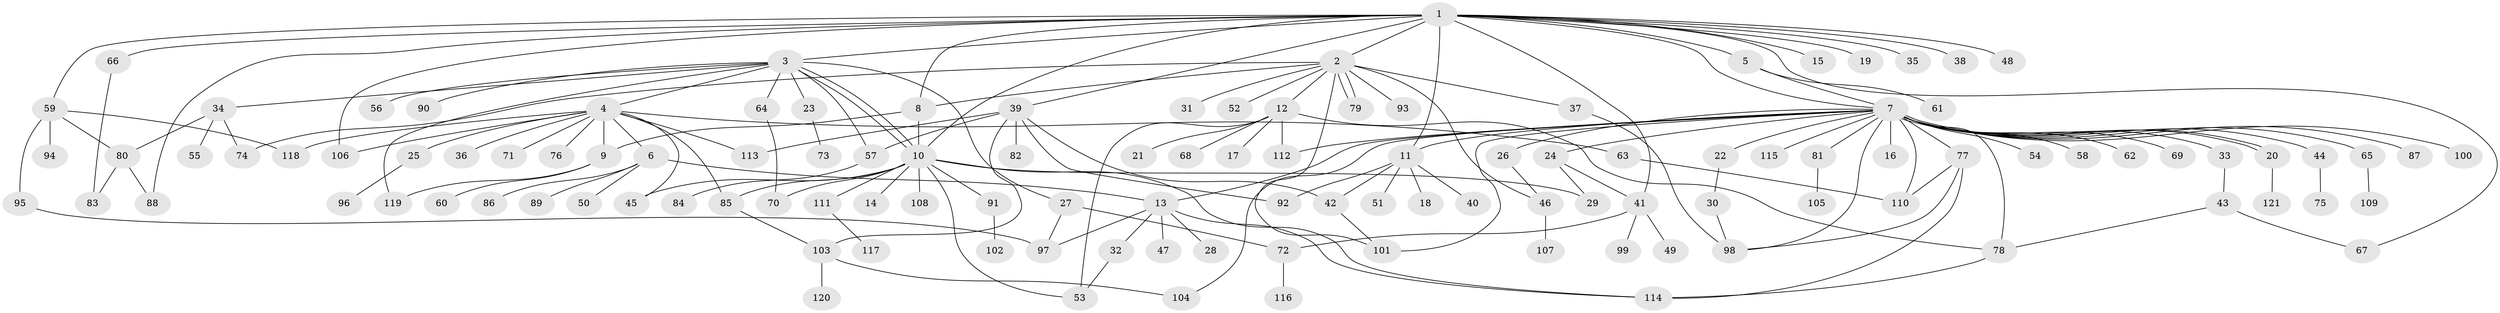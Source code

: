 // coarse degree distribution, {19: 0.011235955056179775, 11: 0.011235955056179775, 13: 0.02247191011235955, 12: 0.011235955056179775, 4: 0.0898876404494382, 26: 0.011235955056179775, 3: 0.11235955056179775, 6: 0.02247191011235955, 9: 0.011235955056179775, 1: 0.48314606741573035, 2: 0.1797752808988764, 8: 0.011235955056179775, 5: 0.02247191011235955}
// Generated by graph-tools (version 1.1) at 2025/51/02/27/25 19:51:57]
// undirected, 121 vertices, 168 edges
graph export_dot {
graph [start="1"]
  node [color=gray90,style=filled];
  1;
  2;
  3;
  4;
  5;
  6;
  7;
  8;
  9;
  10;
  11;
  12;
  13;
  14;
  15;
  16;
  17;
  18;
  19;
  20;
  21;
  22;
  23;
  24;
  25;
  26;
  27;
  28;
  29;
  30;
  31;
  32;
  33;
  34;
  35;
  36;
  37;
  38;
  39;
  40;
  41;
  42;
  43;
  44;
  45;
  46;
  47;
  48;
  49;
  50;
  51;
  52;
  53;
  54;
  55;
  56;
  57;
  58;
  59;
  60;
  61;
  62;
  63;
  64;
  65;
  66;
  67;
  68;
  69;
  70;
  71;
  72;
  73;
  74;
  75;
  76;
  77;
  78;
  79;
  80;
  81;
  82;
  83;
  84;
  85;
  86;
  87;
  88;
  89;
  90;
  91;
  92;
  93;
  94;
  95;
  96;
  97;
  98;
  99;
  100;
  101;
  102;
  103;
  104;
  105;
  106;
  107;
  108;
  109;
  110;
  111;
  112;
  113;
  114;
  115;
  116;
  117;
  118;
  119;
  120;
  121;
  1 -- 2;
  1 -- 3;
  1 -- 5;
  1 -- 7;
  1 -- 8;
  1 -- 10;
  1 -- 11;
  1 -- 15;
  1 -- 19;
  1 -- 35;
  1 -- 38;
  1 -- 39;
  1 -- 41;
  1 -- 48;
  1 -- 59;
  1 -- 66;
  1 -- 67;
  1 -- 88;
  1 -- 106;
  2 -- 8;
  2 -- 12;
  2 -- 31;
  2 -- 37;
  2 -- 46;
  2 -- 52;
  2 -- 74;
  2 -- 79;
  2 -- 79;
  2 -- 93;
  2 -- 101;
  3 -- 4;
  3 -- 10;
  3 -- 10;
  3 -- 23;
  3 -- 27;
  3 -- 34;
  3 -- 56;
  3 -- 57;
  3 -- 64;
  3 -- 90;
  3 -- 119;
  4 -- 6;
  4 -- 9;
  4 -- 25;
  4 -- 36;
  4 -- 45;
  4 -- 63;
  4 -- 71;
  4 -- 76;
  4 -- 85;
  4 -- 106;
  4 -- 113;
  4 -- 118;
  5 -- 7;
  5 -- 61;
  6 -- 13;
  6 -- 50;
  6 -- 86;
  6 -- 89;
  7 -- 11;
  7 -- 13;
  7 -- 16;
  7 -- 20;
  7 -- 20;
  7 -- 22;
  7 -- 24;
  7 -- 26;
  7 -- 33;
  7 -- 44;
  7 -- 54;
  7 -- 58;
  7 -- 62;
  7 -- 65;
  7 -- 69;
  7 -- 77;
  7 -- 78;
  7 -- 81;
  7 -- 87;
  7 -- 98;
  7 -- 100;
  7 -- 101;
  7 -- 104;
  7 -- 110;
  7 -- 112;
  7 -- 115;
  8 -- 9;
  8 -- 10;
  9 -- 60;
  9 -- 119;
  10 -- 14;
  10 -- 29;
  10 -- 45;
  10 -- 53;
  10 -- 70;
  10 -- 85;
  10 -- 91;
  10 -- 108;
  10 -- 111;
  10 -- 114;
  11 -- 18;
  11 -- 40;
  11 -- 42;
  11 -- 51;
  11 -- 92;
  12 -- 17;
  12 -- 21;
  12 -- 53;
  12 -- 68;
  12 -- 78;
  12 -- 112;
  13 -- 28;
  13 -- 32;
  13 -- 47;
  13 -- 97;
  13 -- 114;
  20 -- 121;
  22 -- 30;
  23 -- 73;
  24 -- 29;
  24 -- 41;
  25 -- 96;
  26 -- 46;
  27 -- 72;
  27 -- 97;
  30 -- 98;
  32 -- 53;
  33 -- 43;
  34 -- 55;
  34 -- 74;
  34 -- 80;
  37 -- 98;
  39 -- 42;
  39 -- 57;
  39 -- 82;
  39 -- 92;
  39 -- 103;
  39 -- 113;
  41 -- 49;
  41 -- 72;
  41 -- 99;
  42 -- 101;
  43 -- 67;
  43 -- 78;
  44 -- 75;
  46 -- 107;
  57 -- 84;
  59 -- 80;
  59 -- 94;
  59 -- 95;
  59 -- 118;
  63 -- 110;
  64 -- 70;
  65 -- 109;
  66 -- 83;
  72 -- 116;
  77 -- 98;
  77 -- 110;
  77 -- 114;
  78 -- 114;
  80 -- 83;
  80 -- 88;
  81 -- 105;
  85 -- 103;
  91 -- 102;
  95 -- 97;
  103 -- 104;
  103 -- 120;
  111 -- 117;
}
